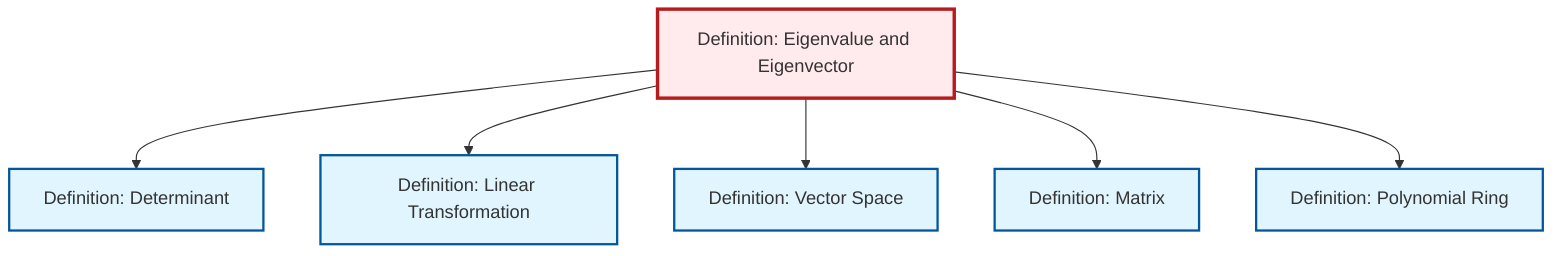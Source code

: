 graph TD
    classDef definition fill:#e1f5fe,stroke:#01579b,stroke-width:2px
    classDef theorem fill:#f3e5f5,stroke:#4a148c,stroke-width:2px
    classDef axiom fill:#fff3e0,stroke:#e65100,stroke-width:2px
    classDef example fill:#e8f5e9,stroke:#1b5e20,stroke-width:2px
    classDef current fill:#ffebee,stroke:#b71c1c,stroke-width:3px
    def-determinant["Definition: Determinant"]:::definition
    def-linear-transformation["Definition: Linear Transformation"]:::definition
    def-vector-space["Definition: Vector Space"]:::definition
    def-matrix["Definition: Matrix"]:::definition
    def-polynomial-ring["Definition: Polynomial Ring"]:::definition
    def-eigenvalue-eigenvector["Definition: Eigenvalue and Eigenvector"]:::definition
    def-eigenvalue-eigenvector --> def-determinant
    def-eigenvalue-eigenvector --> def-linear-transformation
    def-eigenvalue-eigenvector --> def-vector-space
    def-eigenvalue-eigenvector --> def-matrix
    def-eigenvalue-eigenvector --> def-polynomial-ring
    class def-eigenvalue-eigenvector current
